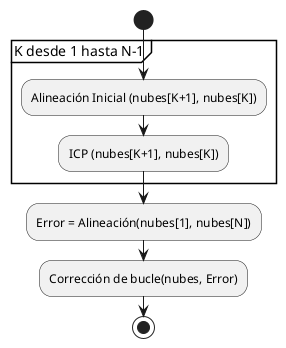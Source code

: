 @startuml
	skinparam monochrome true
	skinparam shadowing false

start
	partition "K desde 1 hasta N-1"{
		:Alineación Inicial (nubes[K+1], nubes[K]);
		:ICP (nubes[K+1], nubes[K]);
	}
	:Error = Alineación(nubes[1], nubes[N]);
	:Corrección de bucle(nubes, Error);
stop
@enduml


